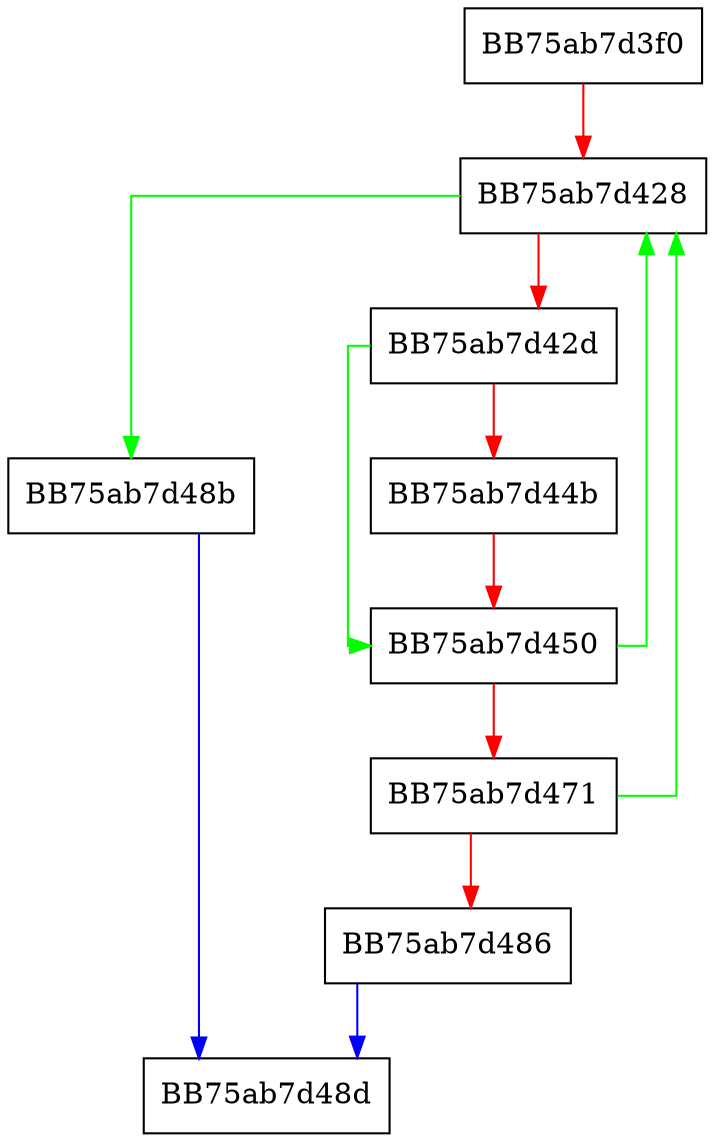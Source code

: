 digraph GetResourceForHash {
  node [shape="box"];
  graph [splines=ortho];
  BB75ab7d3f0 -> BB75ab7d428 [color="red"];
  BB75ab7d428 -> BB75ab7d48b [color="green"];
  BB75ab7d428 -> BB75ab7d42d [color="red"];
  BB75ab7d42d -> BB75ab7d450 [color="green"];
  BB75ab7d42d -> BB75ab7d44b [color="red"];
  BB75ab7d44b -> BB75ab7d450 [color="red"];
  BB75ab7d450 -> BB75ab7d428 [color="green"];
  BB75ab7d450 -> BB75ab7d471 [color="red"];
  BB75ab7d471 -> BB75ab7d428 [color="green"];
  BB75ab7d471 -> BB75ab7d486 [color="red"];
  BB75ab7d486 -> BB75ab7d48d [color="blue"];
  BB75ab7d48b -> BB75ab7d48d [color="blue"];
}